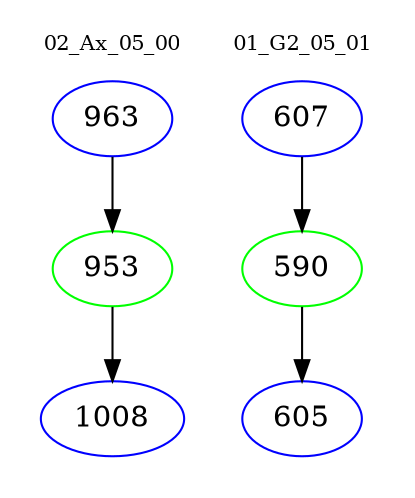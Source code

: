 digraph{
subgraph cluster_0 {
color = white
label = "02_Ax_05_00";
fontsize=10;
T0_963 [label="963", color="blue"]
T0_963 -> T0_953 [color="black"]
T0_953 [label="953", color="green"]
T0_953 -> T0_1008 [color="black"]
T0_1008 [label="1008", color="blue"]
}
subgraph cluster_1 {
color = white
label = "01_G2_05_01";
fontsize=10;
T1_607 [label="607", color="blue"]
T1_607 -> T1_590 [color="black"]
T1_590 [label="590", color="green"]
T1_590 -> T1_605 [color="black"]
T1_605 [label="605", color="blue"]
}
}
